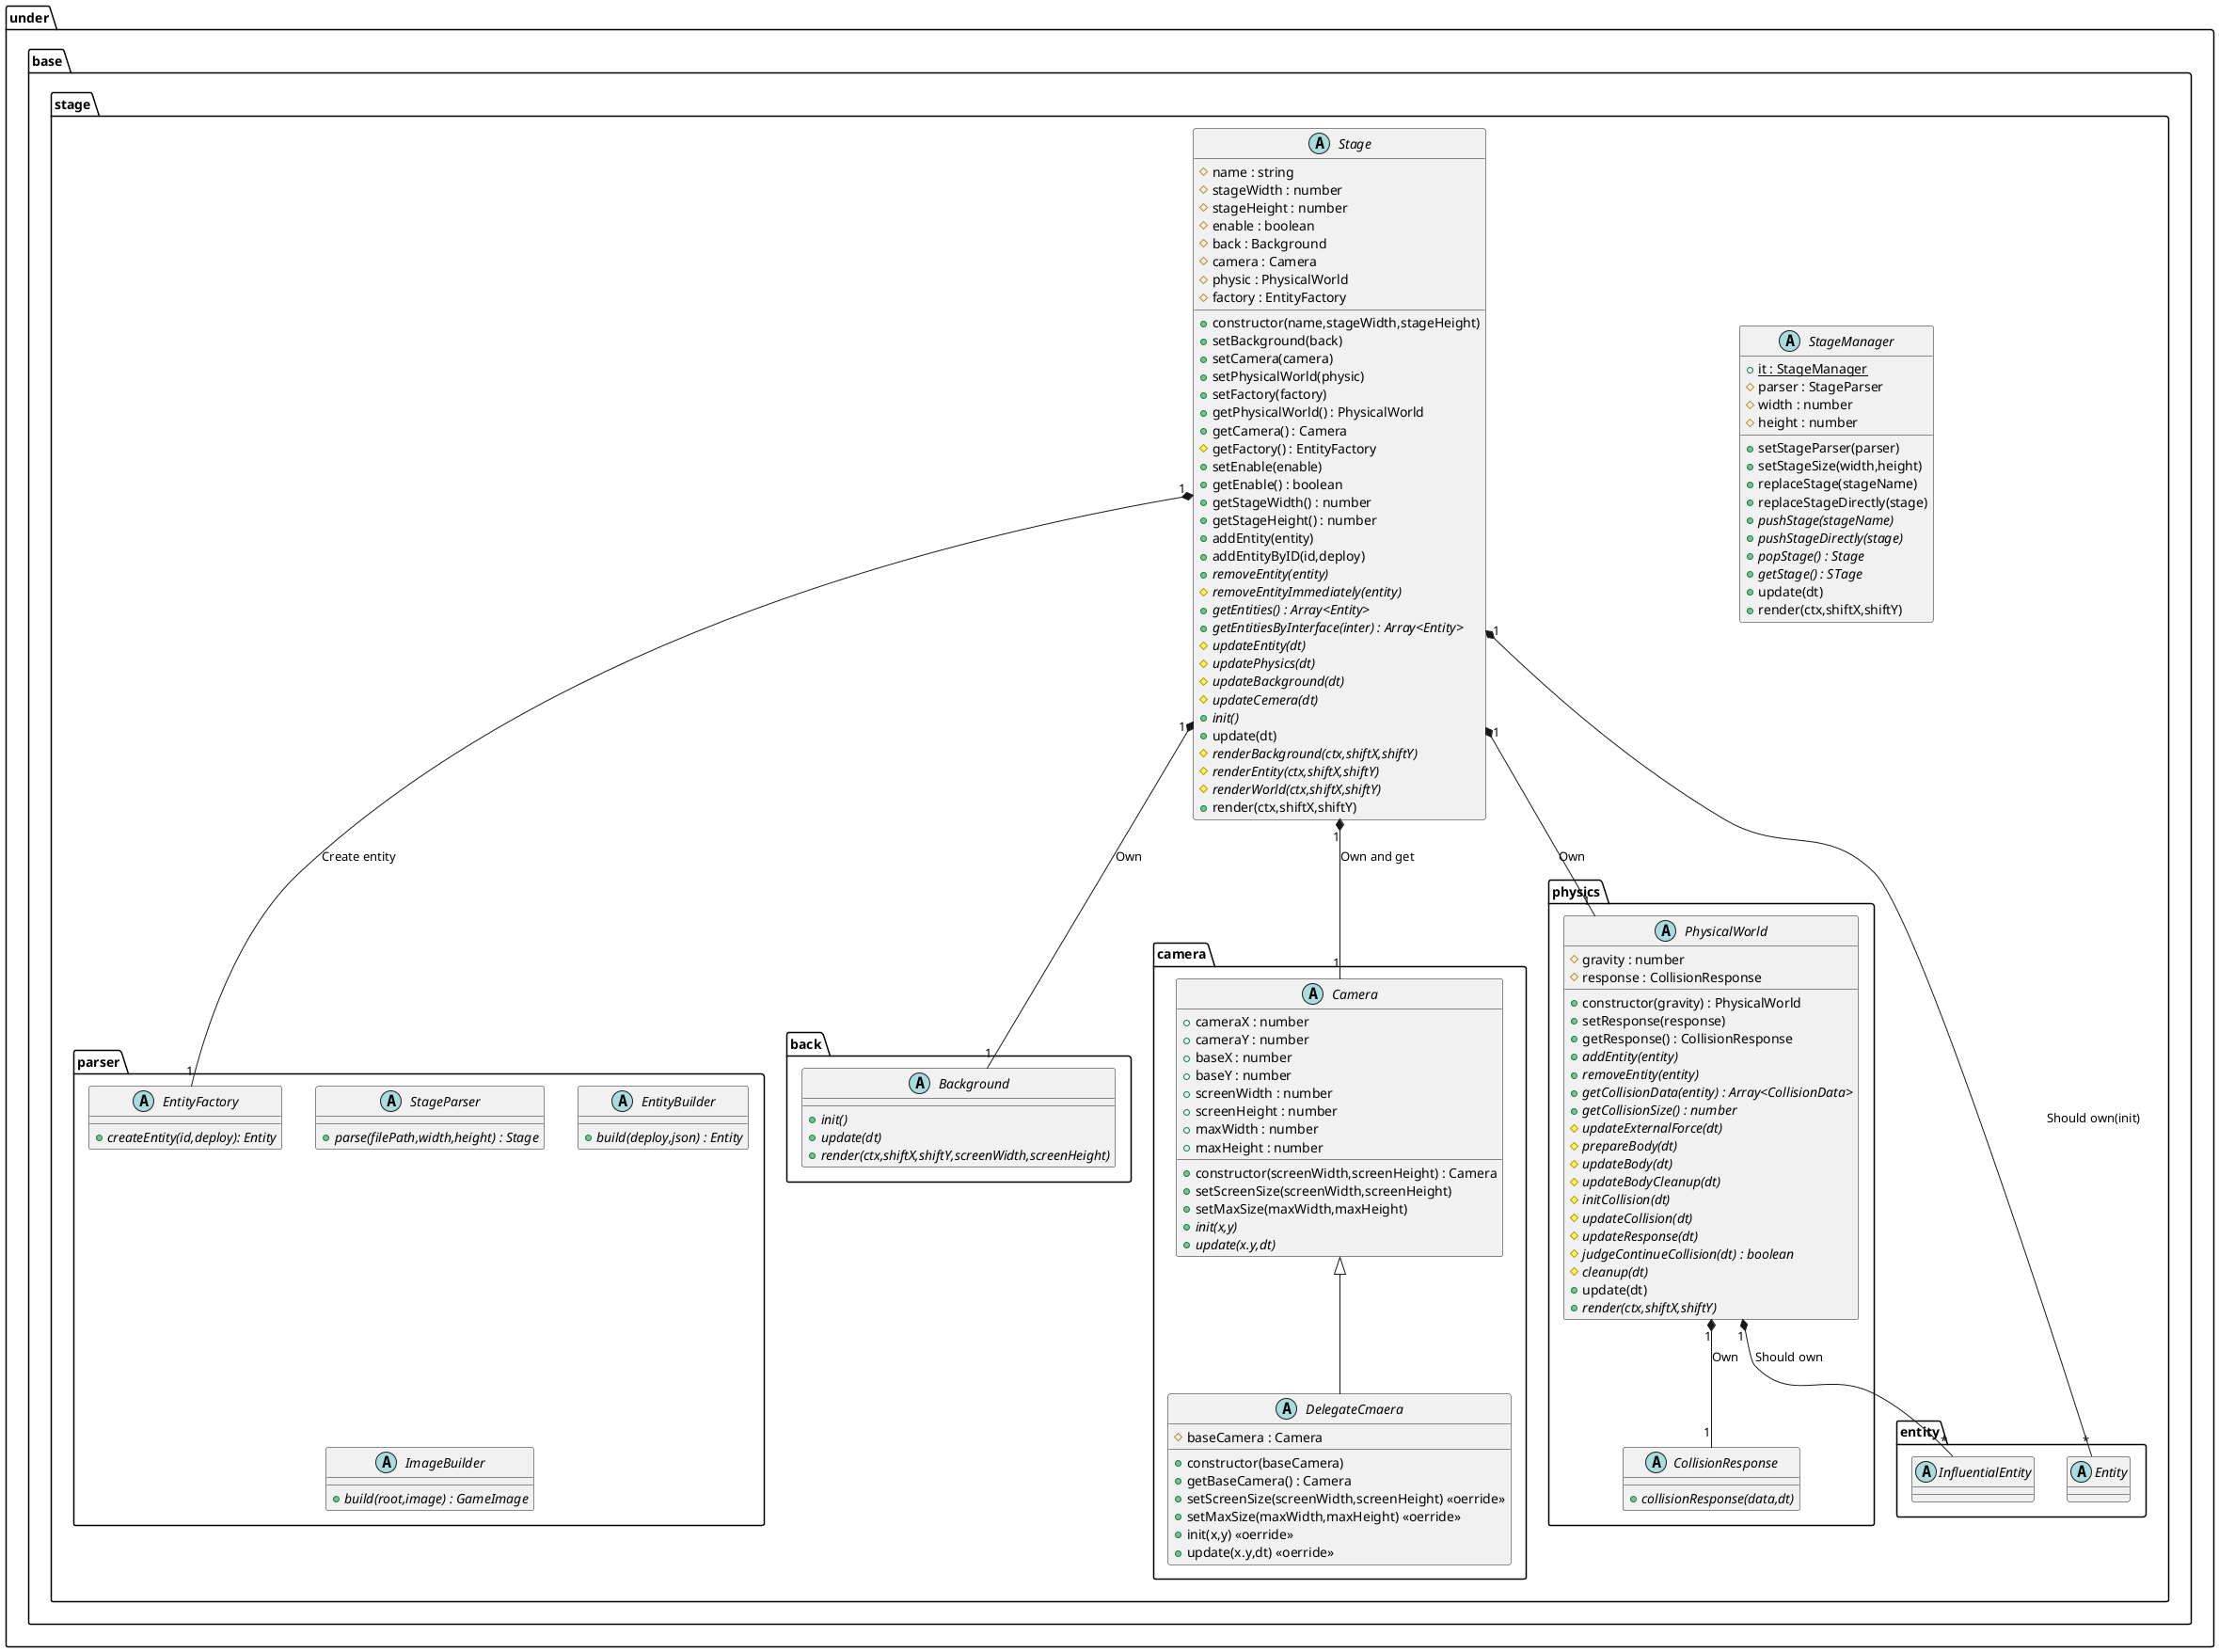 @startuml StageBase

package under {
    package base {
        package stage {
            abstract StageManager {
                {static} +it : StageManager
                #parser : StageParser
                #width : number
                #height : number
                +setStageParser(parser)
                +setStageSize(width,height)
                +replaceStage(stageName)
                +replaceStageDirectly(stage)
                {abstract} +pushStage(stageName)
                {abstract} +pushStageDirectly(stage)
                {abstract} +popStage() : Stage
                {abstract} +getStage() : STage
                +update(dt)
                +render(ctx,shiftX,shiftY)
            }
            abstract Stage {
                +constructor(name,stageWidth,stageHeight)
                #name : string
                #stageWidth : number
                #stageHeight : number
                #enable : boolean
                #back : Background
                #camera : Camera
                #physic : PhysicalWorld
                #factory : EntityFactory
                +setBackground(back)
                +setCamera(camera)
                +setPhysicalWorld(physic)
                +setFactory(factory)
                +getPhysicalWorld() : PhysicalWorld
                +getCamera() : Camera
                #getFactory() : EntityFactory
                +setEnable(enable)
                +getEnable() : boolean
                +getStageWidth() : number
                +getStageHeight() : number
                +addEntity(entity)
                +addEntityByID(id,deploy)
                {abstract} +removeEntity(entity)
                {abstract} #removeEntityImmediately(entity)
                {abstract} +getEntities() : Array<Entity>
                {abstract} +getEntitiesByInterface(inter) : Array<Entity>
                {abstract} #updateEntity(dt)
                {abstract} #updatePhysics(dt)
                {abstract} #updateBackground(dt)
                {abstract} #updateCemera(dt)
                {abstract} +init()
                +update(dt)
                {abstract} #renderBackground(ctx,shiftX,shiftY)
                {abstract} #renderEntity(ctx,shiftX,shiftY)
                {abstract} #renderWorld(ctx,shiftX,shiftY)
                +render(ctx,shiftX,shiftY)
            }
            package parser {
                abstract StageParser {
                    {abstract} +parse(filePath,width,height) : Stage
                }
                abstract EntityBuilder {
                    {abstract} +build(deploy,json) : Entity
                }
                abstract ImageBuilder {
                    {abstract} +build(root,image) : GameImage
                }
                abstract EntityFactory {
                    {abstract} +createEntity(id,deploy): Entity
                }
            }
            package back {
                abstract Background {
                    {abstract} +init()
                    {abstract} +update(dt)
                    {abstract} +render(ctx,shiftX,shiftY,screenWidth,screenHeight)
                }
            }
            package camera {
                abstract Camera {
                    +constructor(screenWidth,screenHeight) : Camera
                    +cameraX : number
                    +cameraY : number
                    +baseX : number
                    +baseY : number
                    +screenWidth : number
                    +screenHeight : number
                    +maxWidth : number
                    +maxHeight : number
                    +setScreenSize(screenWidth,screenHeight)
                    +setMaxSize(maxWidth,maxHeight)
                    {abstract} +init(x,y)
                    {abstract} +update(x.y,dt)
                }
                abstract DelegateCmaera {
                    +constructor(baseCamera)
                    #baseCamera : Camera
                    +getBaseCamera() : Camera
                    +setScreenSize(screenWidth,screenHeight) <<oerride>>
                    +setMaxSize(maxWidth,maxHeight) <<oerride>>
                    +init(x,y) <<oerride>>
                    +update(x.y,dt) <<oerride>>
                }
            }
            package physics {
                abstract PhysicalWorld {
                    +constructor(gravity) : PhysicalWorld
                    #gravity : number
                    #response : CollisionResponse
                    +setResponse(response)
                    +getResponse() : CollisionResponse
                    {abstract} +addEntity(entity)
                    {abstract} +removeEntity(entity)
                    {abstract} +getCollisionData(entity) : Array<CollisionData>
                    {abstract} +getCollisionSize() : number
                    {abstract} #updateExternalForce(dt)
                    {abstract} #prepareBody(dt)
                    {abstract} #updateBody(dt)
                    {abstract} #updateBodyCleanup(dt)
                    {abstract} #initCollision(dt)
                    {abstract} #updateCollision(dt)
                    {abstract} #updateResponse(dt)
                    {abstract} #judgeContinueCollision(dt) : boolean
                    {abstract} #cleanup(dt)
                    +update(dt)
                    {abstract} +render(ctx,shiftX,shiftY)
                }
                abstract CollisionResponse {
                    {abstract} +collisionResponse(data,dt)
                }
            }
        }
    }
}

package under {
    package base {
        package stage {
            package entity {
                abstract Entity
                abstract InfluentialEntity
            }
        }
    }
}

Stage "1" *-- "1" Background : Own
Stage "1" *-- "1" Camera : Own and get
Stage "1" *-- "1" PhysicalWorld : Own
Stage "1" *-- "*" Entity : Should own(init)
Stage "1" *-- "1" EntityFactory : Create entity
PhysicalWorld "1"*--"*" InfluentialEntity : Should own
PhysicalWorld "1"*--"1" CollisionResponse : Own
Camera <|-- DelegateCmaera

@enduml
